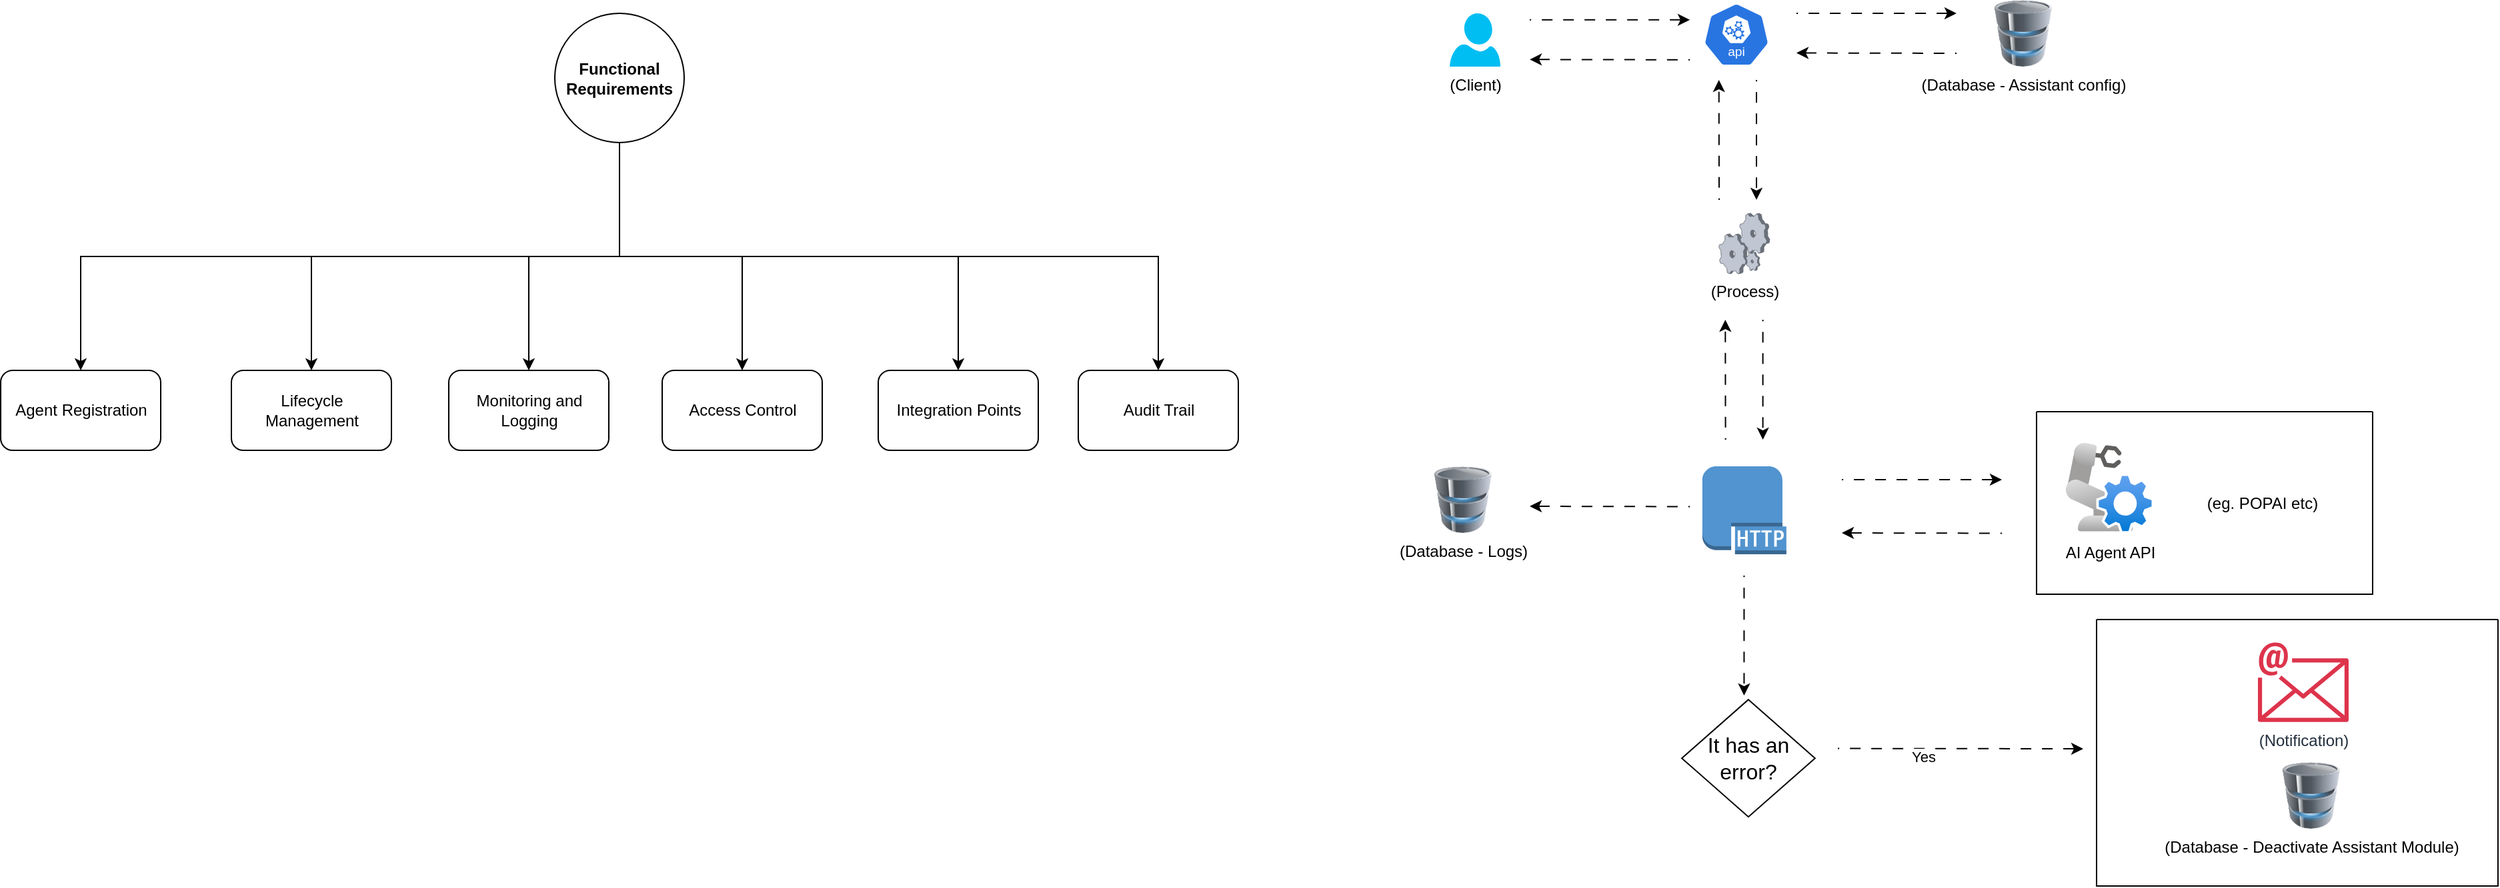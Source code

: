 <mxfile version="27.1.6">
  <diagram name="Page-1" id="f91TG5iaeNGNLd9Ed4Ju">
    <mxGraphModel dx="2637" dy="540" grid="0" gridSize="10" guides="1" tooltips="1" connect="1" arrows="1" fold="1" page="1" pageScale="1" pageWidth="827" pageHeight="1169" math="0" shadow="0">
      <root>
        <mxCell id="0" />
        <mxCell id="1" parent="0" />
        <mxCell id="i7JLBSxe2D8FaBikPL1v-7" value="(Client)" style="verticalLabelPosition=bottom;html=1;verticalAlign=top;align=center;strokeColor=none;fillColor=#00BEF2;shape=mxgraph.azure.user;" parent="1" vertex="1">
          <mxGeometry x="30" y="90" width="38" height="40" as="geometry" />
        </mxCell>
        <mxCell id="i7JLBSxe2D8FaBikPL1v-8" value="" style="aspect=fixed;sketch=0;html=1;dashed=0;whitespace=wrap;verticalLabelPosition=bottom;verticalAlign=top;fillColor=#2875E2;strokeColor=#ffffff;points=[[0.005,0.63,0],[0.1,0.2,0],[0.9,0.2,0],[0.5,0,0],[0.995,0.63,0],[0.72,0.99,0],[0.5,1,0],[0.28,0.99,0]];shape=mxgraph.kubernetes.icon2;kubernetesLabel=1;prIcon=api" parent="1" vertex="1">
          <mxGeometry x="220" y="82" width="50" height="48" as="geometry" />
        </mxCell>
        <mxCell id="i7JLBSxe2D8FaBikPL1v-10" value="(Database - Assistant config)" style="image;html=1;image=img/lib/clip_art/computers/Database_128x128.png" parent="1" vertex="1">
          <mxGeometry x="420" y="80" width="80" height="50" as="geometry" />
        </mxCell>
        <mxCell id="i7JLBSxe2D8FaBikPL1v-12" value="" style="endArrow=classic;html=1;rounded=0;flowAnimation=1;" parent="1" edge="1">
          <mxGeometry width="50" height="50" relative="1" as="geometry">
            <mxPoint x="290" y="90" as="sourcePoint" />
            <mxPoint x="410" y="90" as="targetPoint" />
          </mxGeometry>
        </mxCell>
        <mxCell id="i7JLBSxe2D8FaBikPL1v-13" value="" style="endArrow=classic;html=1;rounded=0;flowAnimation=1;" parent="1" edge="1">
          <mxGeometry width="50" height="50" relative="1" as="geometry">
            <mxPoint x="410" y="120" as="sourcePoint" />
            <mxPoint x="290" y="119.76" as="targetPoint" />
          </mxGeometry>
        </mxCell>
        <mxCell id="i7JLBSxe2D8FaBikPL1v-15" value="(Process)" style="verticalLabelPosition=bottom;sketch=0;aspect=fixed;html=1;verticalAlign=top;strokeColor=none;align=center;outlineConnect=0;shape=mxgraph.citrix.process;" parent="1" vertex="1">
          <mxGeometry x="231.84" y="240" width="38.16" height="45.49" as="geometry" />
        </mxCell>
        <mxCell id="i7JLBSxe2D8FaBikPL1v-18" value="" style="outlineConnect=0;dashed=0;verticalLabelPosition=bottom;verticalAlign=top;align=center;html=1;shape=mxgraph.aws3.http_protocol;fillColor=#5294CF;gradientColor=none;" parent="1" vertex="1">
          <mxGeometry x="219.42" y="430" width="63" height="66" as="geometry" />
        </mxCell>
        <mxCell id="i7JLBSxe2D8FaBikPL1v-19" value="" style="endArrow=classic;html=1;rounded=0;flowAnimation=1;" parent="1" edge="1">
          <mxGeometry width="50" height="50" relative="1" as="geometry">
            <mxPoint x="264.8" y="320" as="sourcePoint" />
            <mxPoint x="264.8" y="410" as="targetPoint" />
          </mxGeometry>
        </mxCell>
        <mxCell id="i7JLBSxe2D8FaBikPL1v-20" value="" style="endArrow=classic;html=1;rounded=0;flowAnimation=1;" parent="1" edge="1">
          <mxGeometry width="50" height="50" relative="1" as="geometry">
            <mxPoint x="324" y="440" as="sourcePoint" />
            <mxPoint x="444" y="440" as="targetPoint" />
          </mxGeometry>
        </mxCell>
        <mxCell id="i7JLBSxe2D8FaBikPL1v-21" value="" style="endArrow=classic;html=1;rounded=0;flowAnimation=1;" parent="1" edge="1">
          <mxGeometry width="50" height="50" relative="1" as="geometry">
            <mxPoint x="444" y="480.24" as="sourcePoint" />
            <mxPoint x="324" y="480" as="targetPoint" />
          </mxGeometry>
        </mxCell>
        <mxCell id="i7JLBSxe2D8FaBikPL1v-22" value="" style="endArrow=classic;html=1;rounded=0;flowAnimation=1;" parent="1" edge="1">
          <mxGeometry width="50" height="50" relative="1" as="geometry">
            <mxPoint x="236.8" y="410" as="sourcePoint" />
            <mxPoint x="236.64" y="320" as="targetPoint" />
          </mxGeometry>
        </mxCell>
        <mxCell id="i7JLBSxe2D8FaBikPL1v-23" value="" style="endArrow=classic;html=1;rounded=0;flowAnimation=1;" parent="1" edge="1">
          <mxGeometry width="50" height="50" relative="1" as="geometry">
            <mxPoint x="260" y="140" as="sourcePoint" />
            <mxPoint x="260" y="230" as="targetPoint" />
          </mxGeometry>
        </mxCell>
        <mxCell id="i7JLBSxe2D8FaBikPL1v-24" value="" style="endArrow=classic;html=1;rounded=0;flowAnimation=1;" parent="1" edge="1">
          <mxGeometry width="50" height="50" relative="1" as="geometry">
            <mxPoint x="232" y="230" as="sourcePoint" />
            <mxPoint x="231.84" y="140" as="targetPoint" />
          </mxGeometry>
        </mxCell>
        <mxCell id="i7JLBSxe2D8FaBikPL1v-25" value="" style="endArrow=classic;html=1;rounded=0;flowAnimation=1;" parent="1" edge="1">
          <mxGeometry width="50" height="50" relative="1" as="geometry">
            <mxPoint x="210" y="460.24" as="sourcePoint" />
            <mxPoint x="90" y="460" as="targetPoint" />
          </mxGeometry>
        </mxCell>
        <mxCell id="i7JLBSxe2D8FaBikPL1v-26" value="(Database - Logs)" style="image;html=1;image=img/lib/clip_art/computers/Database_128x128.png" parent="1" vertex="1">
          <mxGeometry y="430" width="80" height="50" as="geometry" />
        </mxCell>
        <mxCell id="i7JLBSxe2D8FaBikPL1v-27" value="" style="endArrow=classic;html=1;rounded=0;flowAnimation=1;" parent="1" edge="1">
          <mxGeometry width="50" height="50" relative="1" as="geometry">
            <mxPoint x="210" y="124.88" as="sourcePoint" />
            <mxPoint x="90" y="124.64" as="targetPoint" />
          </mxGeometry>
        </mxCell>
        <mxCell id="i7JLBSxe2D8FaBikPL1v-28" value="" style="endArrow=classic;html=1;rounded=0;flowAnimation=1;" parent="1" edge="1">
          <mxGeometry width="50" height="50" relative="1" as="geometry">
            <mxPoint x="90" y="94.88" as="sourcePoint" />
            <mxPoint x="210" y="94.88" as="targetPoint" />
          </mxGeometry>
        </mxCell>
        <mxCell id="i7JLBSxe2D8FaBikPL1v-32" value="&lt;p data-pm-slice=&quot;1 1 []&quot; style=&quot;font-size: 16px&quot;&gt;It has an error?&lt;/p&gt;" style="rhombus;whiteSpace=wrap;html=1;" parent="1" vertex="1">
          <mxGeometry x="204" y="605.08" width="99.92" height="88" as="geometry" />
        </mxCell>
        <mxCell id="i7JLBSxe2D8FaBikPL1v-33" value="" style="endArrow=classic;html=1;rounded=0;flowAnimation=1;" parent="1" edge="1">
          <mxGeometry width="50" height="50" relative="1" as="geometry">
            <mxPoint x="250.72" y="512" as="sourcePoint" />
            <mxPoint x="250.72" y="602" as="targetPoint" />
          </mxGeometry>
        </mxCell>
        <mxCell id="i7JLBSxe2D8FaBikPL1v-35" value="" style="endArrow=classic;html=1;rounded=0;flowAnimation=1;" parent="1" edge="1">
          <mxGeometry width="50" height="50" relative="1" as="geometry">
            <mxPoint x="321" y="641.79" as="sourcePoint" />
            <mxPoint x="505" y="642" as="targetPoint" />
          </mxGeometry>
        </mxCell>
        <mxCell id="i7JLBSxe2D8FaBikPL1v-36" value="Yes&lt;div&gt;&lt;br&gt;&lt;/div&gt;" style="edgeLabel;html=1;align=center;verticalAlign=middle;resizable=0;points=[];" parent="i7JLBSxe2D8FaBikPL1v-35" vertex="1" connectable="0">
          <mxGeometry x="-0.31" y="1" relative="1" as="geometry">
            <mxPoint y="14" as="offset" />
          </mxGeometry>
        </mxCell>
        <mxCell id="1oVR813HPVEDsdXjZUs9-4" value="" style="swimlane;startSize=0;" vertex="1" parent="1">
          <mxGeometry x="515" y="545" width="301" height="200" as="geometry" />
        </mxCell>
        <mxCell id="i7JLBSxe2D8FaBikPL1v-34" value="(Notification)" style="sketch=0;outlineConnect=0;fontColor=#232F3E;gradientColor=none;fillColor=#DD344C;strokeColor=none;dashed=0;verticalLabelPosition=bottom;verticalAlign=top;align=center;html=1;fontSize=12;fontStyle=0;aspect=fixed;shape=mxgraph.aws4.email;" parent="1oVR813HPVEDsdXjZUs9-4" vertex="1">
          <mxGeometry x="121" y="17.0" width="68" height="60.15" as="geometry" />
        </mxCell>
        <mxCell id="1oVR813HPVEDsdXjZUs9-3" value="(Database - Deactivate Assistant Module)" style="image;html=1;image=img/lib/clip_art/computers/Database_128x128.png" vertex="1" parent="1oVR813HPVEDsdXjZUs9-4">
          <mxGeometry x="121" y="107.0" width="80" height="50" as="geometry" />
        </mxCell>
        <mxCell id="1oVR813HPVEDsdXjZUs9-5" value="" style="swimlane;startSize=0;" vertex="1" parent="1">
          <mxGeometry x="470" y="389" width="252" height="137" as="geometry" />
        </mxCell>
        <mxCell id="i7JLBSxe2D8FaBikPL1v-17" value="AI Agent API" style="image;aspect=fixed;html=1;points=[];align=center;fontSize=12;image=img/lib/azure2/other/Defender_Robot_Controller.svg;" parent="1oVR813HPVEDsdXjZUs9-5" vertex="1">
          <mxGeometry x="22" y="23.5" width="66.16" height="68" as="geometry" />
        </mxCell>
        <mxCell id="1oVR813HPVEDsdXjZUs9-6" value="(eg. POPAI etc)" style="text;html=1;align=center;verticalAlign=middle;whiteSpace=wrap;rounded=0;" vertex="1" parent="1oVR813HPVEDsdXjZUs9-5">
          <mxGeometry x="124" y="53.5" width="91" height="30" as="geometry" />
        </mxCell>
        <mxCell id="1oVR813HPVEDsdXjZUs9-10" style="edgeStyle=orthogonalEdgeStyle;rounded=0;orthogonalLoop=1;jettySize=auto;html=1;exitX=0.5;exitY=1;exitDx=0;exitDy=0;entryX=0.5;entryY=0;entryDx=0;entryDy=0;" edge="1" parent="1" source="1oVR813HPVEDsdXjZUs9-8" target="1oVR813HPVEDsdXjZUs9-11">
          <mxGeometry relative="1" as="geometry">
            <mxPoint x="-712" y="290" as="targetPoint" />
          </mxGeometry>
        </mxCell>
        <mxCell id="1oVR813HPVEDsdXjZUs9-18" style="edgeStyle=orthogonalEdgeStyle;rounded=0;orthogonalLoop=1;jettySize=auto;html=1;exitX=0.5;exitY=1;exitDx=0;exitDy=0;entryX=0.5;entryY=0;entryDx=0;entryDy=0;" edge="1" parent="1" source="1oVR813HPVEDsdXjZUs9-8" target="1oVR813HPVEDsdXjZUs9-12">
          <mxGeometry relative="1" as="geometry" />
        </mxCell>
        <mxCell id="1oVR813HPVEDsdXjZUs9-19" style="edgeStyle=orthogonalEdgeStyle;rounded=0;orthogonalLoop=1;jettySize=auto;html=1;exitX=0.5;exitY=1;exitDx=0;exitDy=0;entryX=0.5;entryY=0;entryDx=0;entryDy=0;" edge="1" parent="1" source="1oVR813HPVEDsdXjZUs9-8" target="1oVR813HPVEDsdXjZUs9-13">
          <mxGeometry relative="1" as="geometry" />
        </mxCell>
        <mxCell id="1oVR813HPVEDsdXjZUs9-20" style="edgeStyle=orthogonalEdgeStyle;rounded=0;orthogonalLoop=1;jettySize=auto;html=1;exitX=0.5;exitY=1;exitDx=0;exitDy=0;" edge="1" parent="1" source="1oVR813HPVEDsdXjZUs9-8" target="1oVR813HPVEDsdXjZUs9-14">
          <mxGeometry relative="1" as="geometry" />
        </mxCell>
        <mxCell id="1oVR813HPVEDsdXjZUs9-21" style="edgeStyle=orthogonalEdgeStyle;rounded=0;orthogonalLoop=1;jettySize=auto;html=1;exitX=0.5;exitY=1;exitDx=0;exitDy=0;entryX=0.5;entryY=0;entryDx=0;entryDy=0;" edge="1" parent="1" source="1oVR813HPVEDsdXjZUs9-8" target="1oVR813HPVEDsdXjZUs9-15">
          <mxGeometry relative="1" as="geometry" />
        </mxCell>
        <mxCell id="1oVR813HPVEDsdXjZUs9-22" style="edgeStyle=orthogonalEdgeStyle;rounded=0;orthogonalLoop=1;jettySize=auto;html=1;exitX=0.5;exitY=1;exitDx=0;exitDy=0;" edge="1" parent="1" source="1oVR813HPVEDsdXjZUs9-8" target="1oVR813HPVEDsdXjZUs9-16">
          <mxGeometry relative="1" as="geometry" />
        </mxCell>
        <mxCell id="1oVR813HPVEDsdXjZUs9-8" value="&lt;font style=&quot;color: light-dark(rgb(0, 0, 0), rgb(0, 0, 0));&quot;&gt;&lt;b&gt;Functional Requirements&lt;/b&gt;&lt;/font&gt;" style="ellipse;whiteSpace=wrap;html=1;aspect=fixed;fillColor=light-dark(#FFFFFF,#FF8000);" vertex="1" parent="1">
          <mxGeometry x="-641" y="90" width="97" height="97" as="geometry" />
        </mxCell>
        <mxCell id="1oVR813HPVEDsdXjZUs9-11" value="Agent Registration" style="rounded=1;whiteSpace=wrap;html=1;" vertex="1" parent="1">
          <mxGeometry x="-1056.5" y="358" width="120" height="60" as="geometry" />
        </mxCell>
        <mxCell id="1oVR813HPVEDsdXjZUs9-12" value="Lifecycle Management" style="rounded=1;whiteSpace=wrap;html=1;" vertex="1" parent="1">
          <mxGeometry x="-883.5" y="358" width="120" height="60" as="geometry" />
        </mxCell>
        <mxCell id="1oVR813HPVEDsdXjZUs9-13" value=" Monitoring and Logging" style="rounded=1;whiteSpace=wrap;html=1;" vertex="1" parent="1">
          <mxGeometry x="-720.5" y="358" width="120" height="60" as="geometry" />
        </mxCell>
        <mxCell id="1oVR813HPVEDsdXjZUs9-14" value=" Access Control" style="rounded=1;whiteSpace=wrap;html=1;" vertex="1" parent="1">
          <mxGeometry x="-560.5" y="358" width="120" height="60" as="geometry" />
        </mxCell>
        <mxCell id="1oVR813HPVEDsdXjZUs9-15" value=" Integration Points" style="rounded=1;whiteSpace=wrap;html=1;" vertex="1" parent="1">
          <mxGeometry x="-398.5" y="358" width="120" height="60" as="geometry" />
        </mxCell>
        <mxCell id="1oVR813HPVEDsdXjZUs9-16" value=" Audit Trail" style="rounded=1;whiteSpace=wrap;html=1;" vertex="1" parent="1">
          <mxGeometry x="-248.5" y="358" width="120" height="60" as="geometry" />
        </mxCell>
      </root>
    </mxGraphModel>
  </diagram>
</mxfile>
